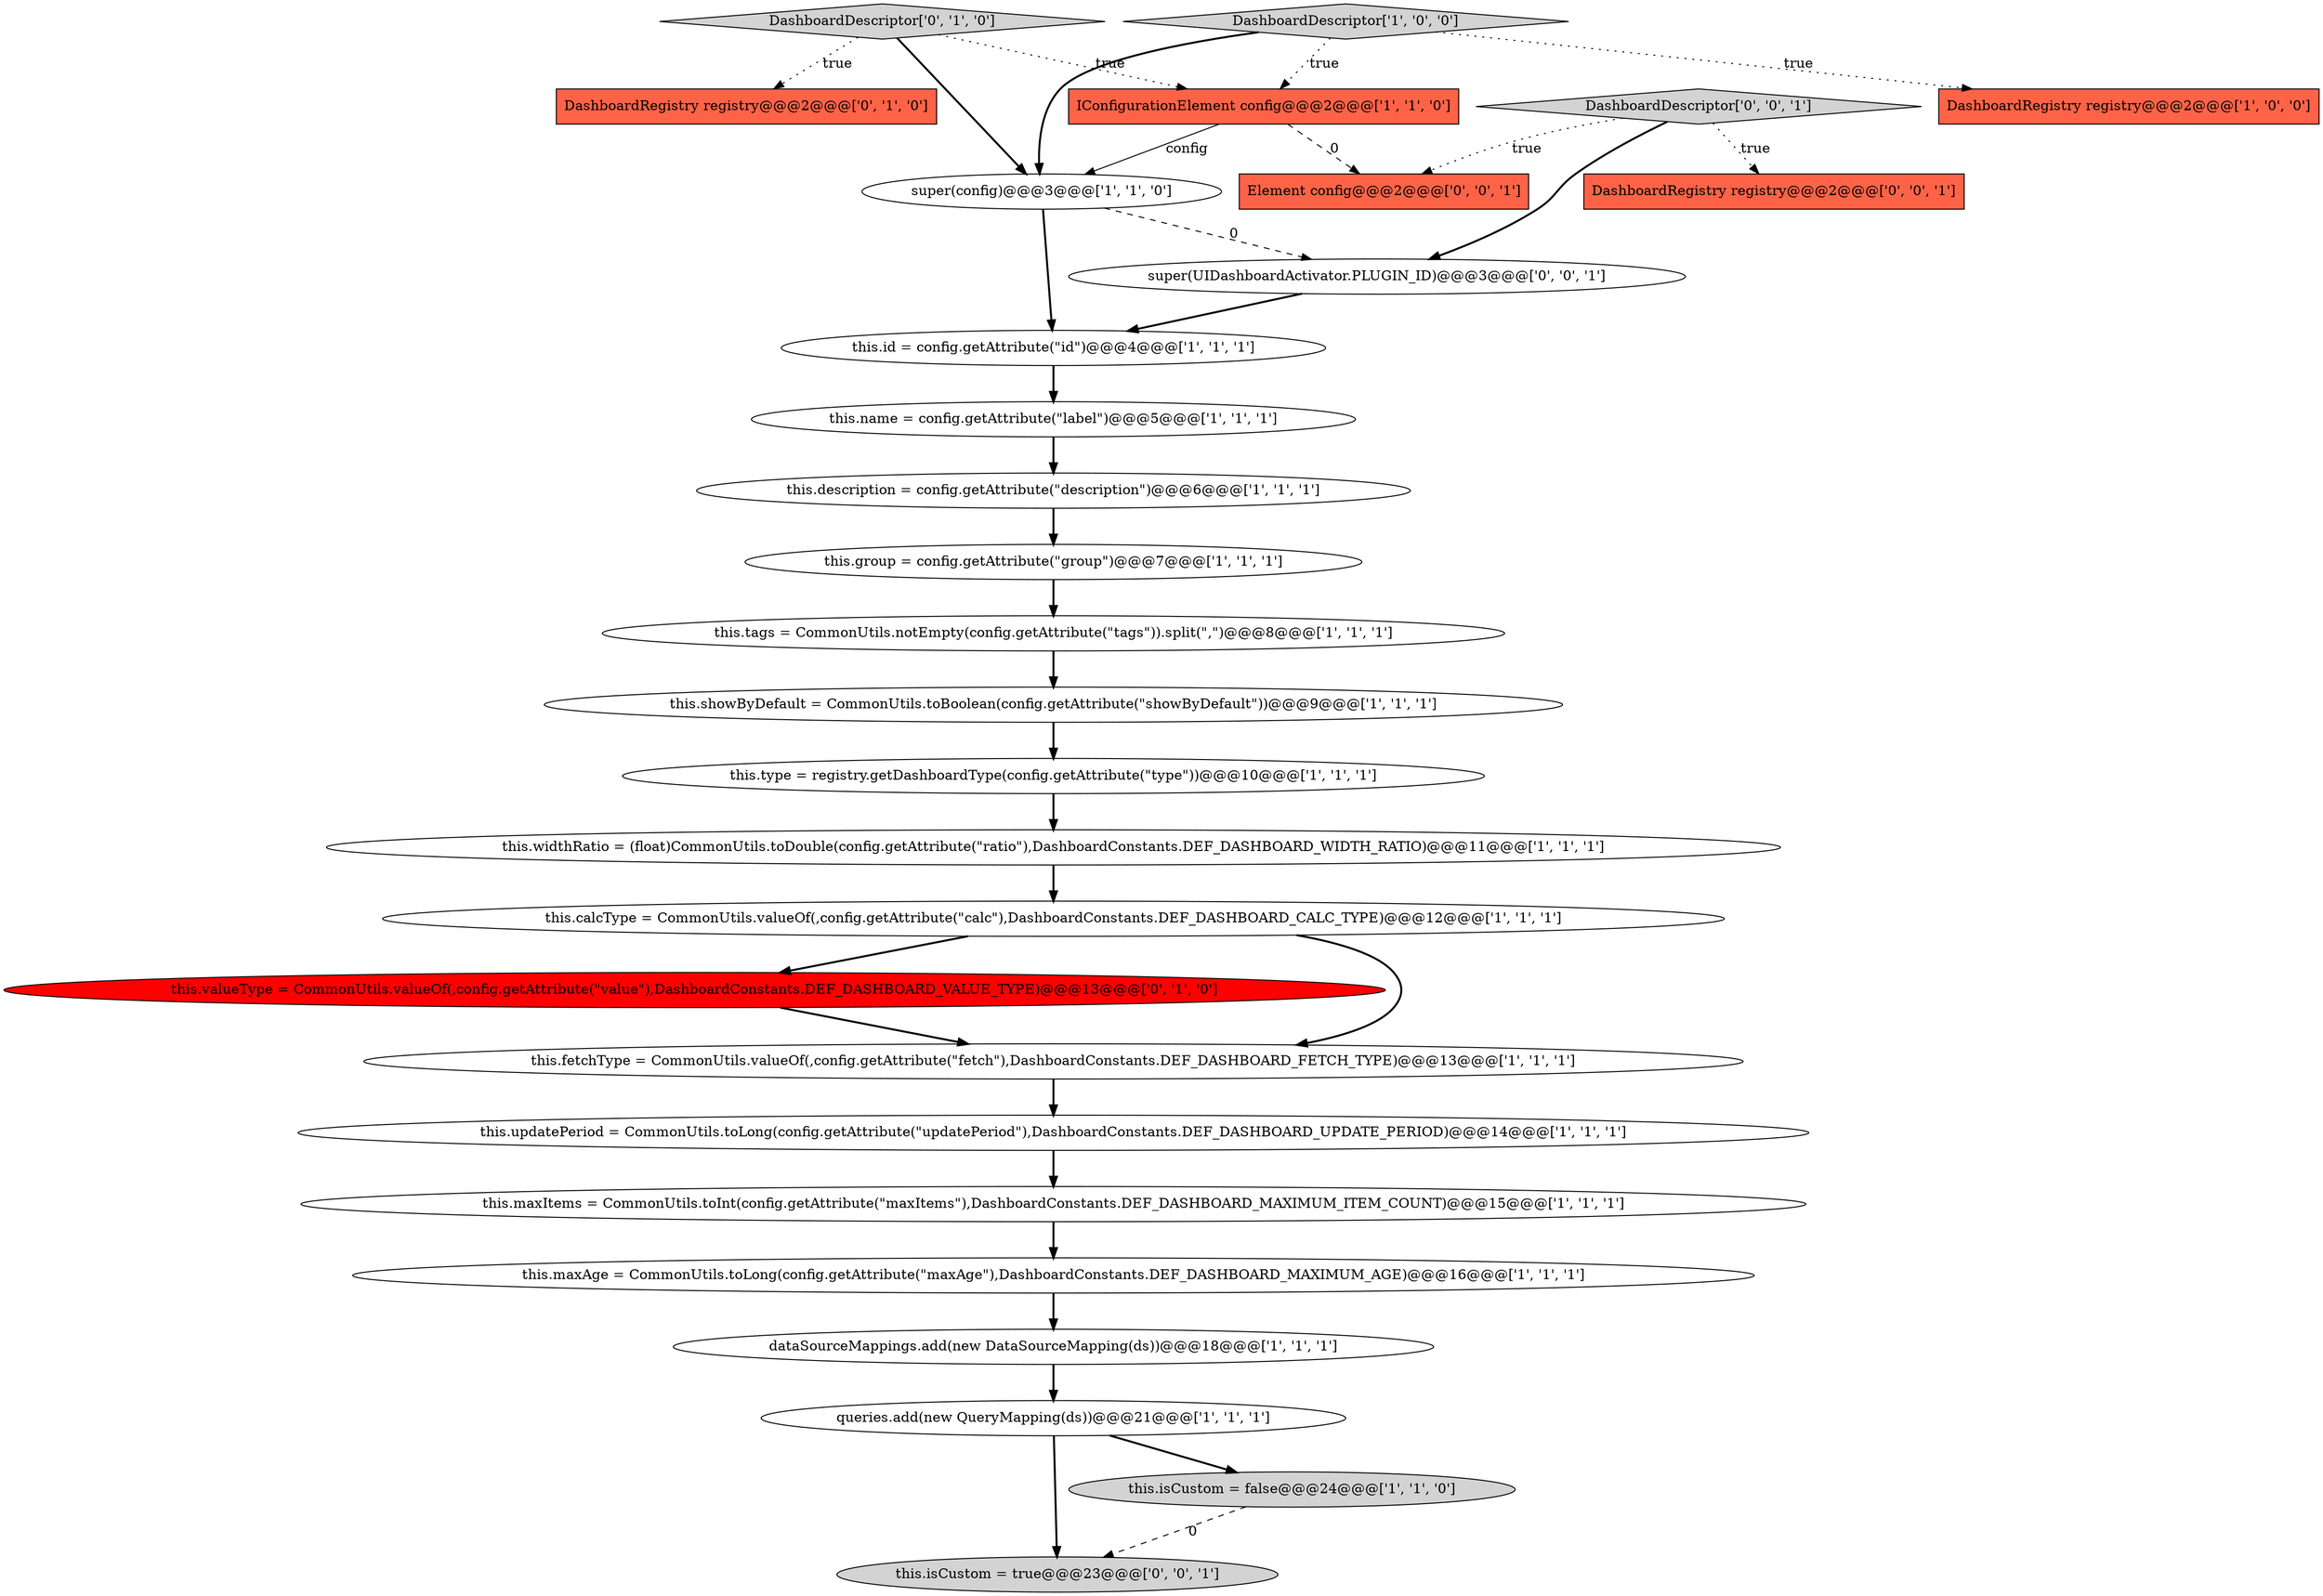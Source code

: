digraph {
19 [style = filled, label = "this.name = config.getAttribute(\"label\")@@@5@@@['1', '1', '1']", fillcolor = white, shape = ellipse image = "AAA0AAABBB1BBB"];
5 [style = filled, label = "this.description = config.getAttribute(\"description\")@@@6@@@['1', '1', '1']", fillcolor = white, shape = ellipse image = "AAA0AAABBB1BBB"];
4 [style = filled, label = "this.fetchType = CommonUtils.valueOf(,config.getAttribute(\"fetch\"),DashboardConstants.DEF_DASHBOARD_FETCH_TYPE)@@@13@@@['1', '1', '1']", fillcolor = white, shape = ellipse image = "AAA0AAABBB1BBB"];
14 [style = filled, label = "queries.add(new QueryMapping(ds))@@@21@@@['1', '1', '1']", fillcolor = white, shape = ellipse image = "AAA0AAABBB1BBB"];
27 [style = filled, label = "this.isCustom = true@@@23@@@['0', '0', '1']", fillcolor = lightgray, shape = ellipse image = "AAA0AAABBB3BBB"];
3 [style = filled, label = "DashboardRegistry registry@@@2@@@['1', '0', '0']", fillcolor = tomato, shape = box image = "AAA0AAABBB1BBB"];
11 [style = filled, label = "this.showByDefault = CommonUtils.toBoolean(config.getAttribute(\"showByDefault\"))@@@9@@@['1', '1', '1']", fillcolor = white, shape = ellipse image = "AAA0AAABBB1BBB"];
23 [style = filled, label = "DashboardDescriptor['0', '0', '1']", fillcolor = lightgray, shape = diamond image = "AAA0AAABBB3BBB"];
24 [style = filled, label = "DashboardRegistry registry@@@2@@@['0', '0', '1']", fillcolor = tomato, shape = box image = "AAA0AAABBB3BBB"];
12 [style = filled, label = "this.tags = CommonUtils.notEmpty(config.getAttribute(\"tags\")).split(\",\")@@@8@@@['1', '1', '1']", fillcolor = white, shape = ellipse image = "AAA0AAABBB1BBB"];
13 [style = filled, label = "dataSourceMappings.add(new DataSourceMapping(ds))@@@18@@@['1', '1', '1']", fillcolor = white, shape = ellipse image = "AAA0AAABBB1BBB"];
22 [style = filled, label = "this.valueType = CommonUtils.valueOf(,config.getAttribute(\"value\"),DashboardConstants.DEF_DASHBOARD_VALUE_TYPE)@@@13@@@['0', '1', '0']", fillcolor = red, shape = ellipse image = "AAA1AAABBB2BBB"];
25 [style = filled, label = "Element config@@@2@@@['0', '0', '1']", fillcolor = tomato, shape = box image = "AAA0AAABBB3BBB"];
0 [style = filled, label = "super(config)@@@3@@@['1', '1', '0']", fillcolor = white, shape = ellipse image = "AAA0AAABBB1BBB"];
18 [style = filled, label = "this.maxItems = CommonUtils.toInt(config.getAttribute(\"maxItems\"),DashboardConstants.DEF_DASHBOARD_MAXIMUM_ITEM_COUNT)@@@15@@@['1', '1', '1']", fillcolor = white, shape = ellipse image = "AAA0AAABBB1BBB"];
17 [style = filled, label = "this.calcType = CommonUtils.valueOf(,config.getAttribute(\"calc\"),DashboardConstants.DEF_DASHBOARD_CALC_TYPE)@@@12@@@['1', '1', '1']", fillcolor = white, shape = ellipse image = "AAA0AAABBB1BBB"];
26 [style = filled, label = "super(UIDashboardActivator.PLUGIN_ID)@@@3@@@['0', '0', '1']", fillcolor = white, shape = ellipse image = "AAA0AAABBB3BBB"];
15 [style = filled, label = "this.group = config.getAttribute(\"group\")@@@7@@@['1', '1', '1']", fillcolor = white, shape = ellipse image = "AAA0AAABBB1BBB"];
10 [style = filled, label = "this.isCustom = false@@@24@@@['1', '1', '0']", fillcolor = lightgray, shape = ellipse image = "AAA0AAABBB1BBB"];
7 [style = filled, label = "this.updatePeriod = CommonUtils.toLong(config.getAttribute(\"updatePeriod\"),DashboardConstants.DEF_DASHBOARD_UPDATE_PERIOD)@@@14@@@['1', '1', '1']", fillcolor = white, shape = ellipse image = "AAA0AAABBB1BBB"];
2 [style = filled, label = "this.id = config.getAttribute(\"id\")@@@4@@@['1', '1', '1']", fillcolor = white, shape = ellipse image = "AAA0AAABBB1BBB"];
1 [style = filled, label = "this.widthRatio = (float)CommonUtils.toDouble(config.getAttribute(\"ratio\"),DashboardConstants.DEF_DASHBOARD_WIDTH_RATIO)@@@11@@@['1', '1', '1']", fillcolor = white, shape = ellipse image = "AAA0AAABBB1BBB"];
21 [style = filled, label = "DashboardDescriptor['0', '1', '0']", fillcolor = lightgray, shape = diamond image = "AAA0AAABBB2BBB"];
6 [style = filled, label = "this.type = registry.getDashboardType(config.getAttribute(\"type\"))@@@10@@@['1', '1', '1']", fillcolor = white, shape = ellipse image = "AAA0AAABBB1BBB"];
16 [style = filled, label = "IConfigurationElement config@@@2@@@['1', '1', '0']", fillcolor = tomato, shape = box image = "AAA0AAABBB1BBB"];
20 [style = filled, label = "DashboardRegistry registry@@@2@@@['0', '1', '0']", fillcolor = tomato, shape = box image = "AAA0AAABBB2BBB"];
8 [style = filled, label = "DashboardDescriptor['1', '0', '0']", fillcolor = lightgray, shape = diamond image = "AAA0AAABBB1BBB"];
9 [style = filled, label = "this.maxAge = CommonUtils.toLong(config.getAttribute(\"maxAge\"),DashboardConstants.DEF_DASHBOARD_MAXIMUM_AGE)@@@16@@@['1', '1', '1']", fillcolor = white, shape = ellipse image = "AAA0AAABBB1BBB"];
2->19 [style = bold, label=""];
21->20 [style = dotted, label="true"];
21->0 [style = bold, label=""];
16->25 [style = dashed, label="0"];
11->6 [style = bold, label=""];
0->2 [style = bold, label=""];
12->11 [style = bold, label=""];
8->16 [style = dotted, label="true"];
23->26 [style = bold, label=""];
14->10 [style = bold, label=""];
5->15 [style = bold, label=""];
0->26 [style = dashed, label="0"];
10->27 [style = dashed, label="0"];
17->22 [style = bold, label=""];
8->3 [style = dotted, label="true"];
4->7 [style = bold, label=""];
1->17 [style = bold, label=""];
22->4 [style = bold, label=""];
8->0 [style = bold, label=""];
19->5 [style = bold, label=""];
6->1 [style = bold, label=""];
26->2 [style = bold, label=""];
18->9 [style = bold, label=""];
7->18 [style = bold, label=""];
16->0 [style = solid, label="config"];
15->12 [style = bold, label=""];
14->27 [style = bold, label=""];
21->16 [style = dotted, label="true"];
13->14 [style = bold, label=""];
23->24 [style = dotted, label="true"];
23->25 [style = dotted, label="true"];
17->4 [style = bold, label=""];
9->13 [style = bold, label=""];
}
